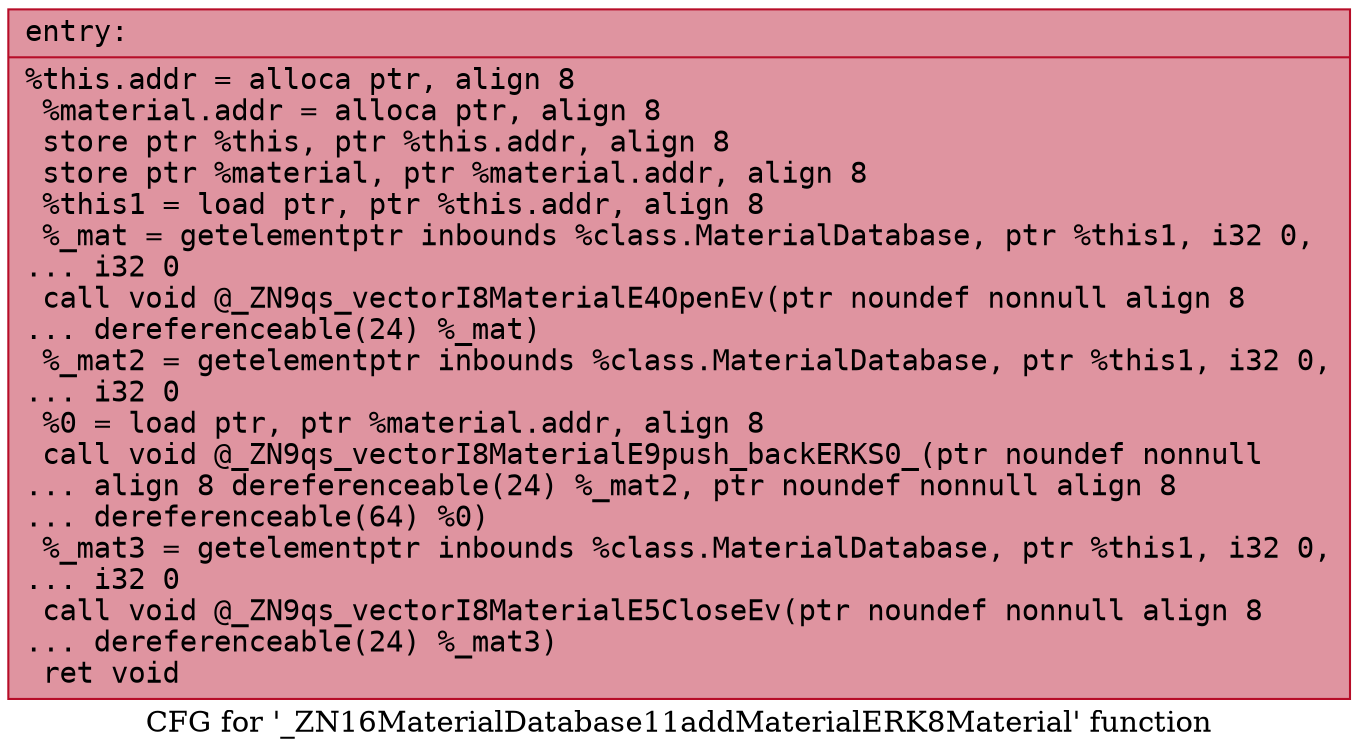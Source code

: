 digraph "CFG for '_ZN16MaterialDatabase11addMaterialERK8Material' function" {
	label="CFG for '_ZN16MaterialDatabase11addMaterialERK8Material' function";

	Node0x55dab46ee840 [shape=record,color="#b70d28ff", style=filled, fillcolor="#b70d2870" fontname="Courier",label="{entry:\l|  %this.addr = alloca ptr, align 8\l  %material.addr = alloca ptr, align 8\l  store ptr %this, ptr %this.addr, align 8\l  store ptr %material, ptr %material.addr, align 8\l  %this1 = load ptr, ptr %this.addr, align 8\l  %_mat = getelementptr inbounds %class.MaterialDatabase, ptr %this1, i32 0,\l... i32 0\l  call void @_ZN9qs_vectorI8MaterialE4OpenEv(ptr noundef nonnull align 8\l... dereferenceable(24) %_mat)\l  %_mat2 = getelementptr inbounds %class.MaterialDatabase, ptr %this1, i32 0,\l... i32 0\l  %0 = load ptr, ptr %material.addr, align 8\l  call void @_ZN9qs_vectorI8MaterialE9push_backERKS0_(ptr noundef nonnull\l... align 8 dereferenceable(24) %_mat2, ptr noundef nonnull align 8\l... dereferenceable(64) %0)\l  %_mat3 = getelementptr inbounds %class.MaterialDatabase, ptr %this1, i32 0,\l... i32 0\l  call void @_ZN9qs_vectorI8MaterialE5CloseEv(ptr noundef nonnull align 8\l... dereferenceable(24) %_mat3)\l  ret void\l}"];
}
